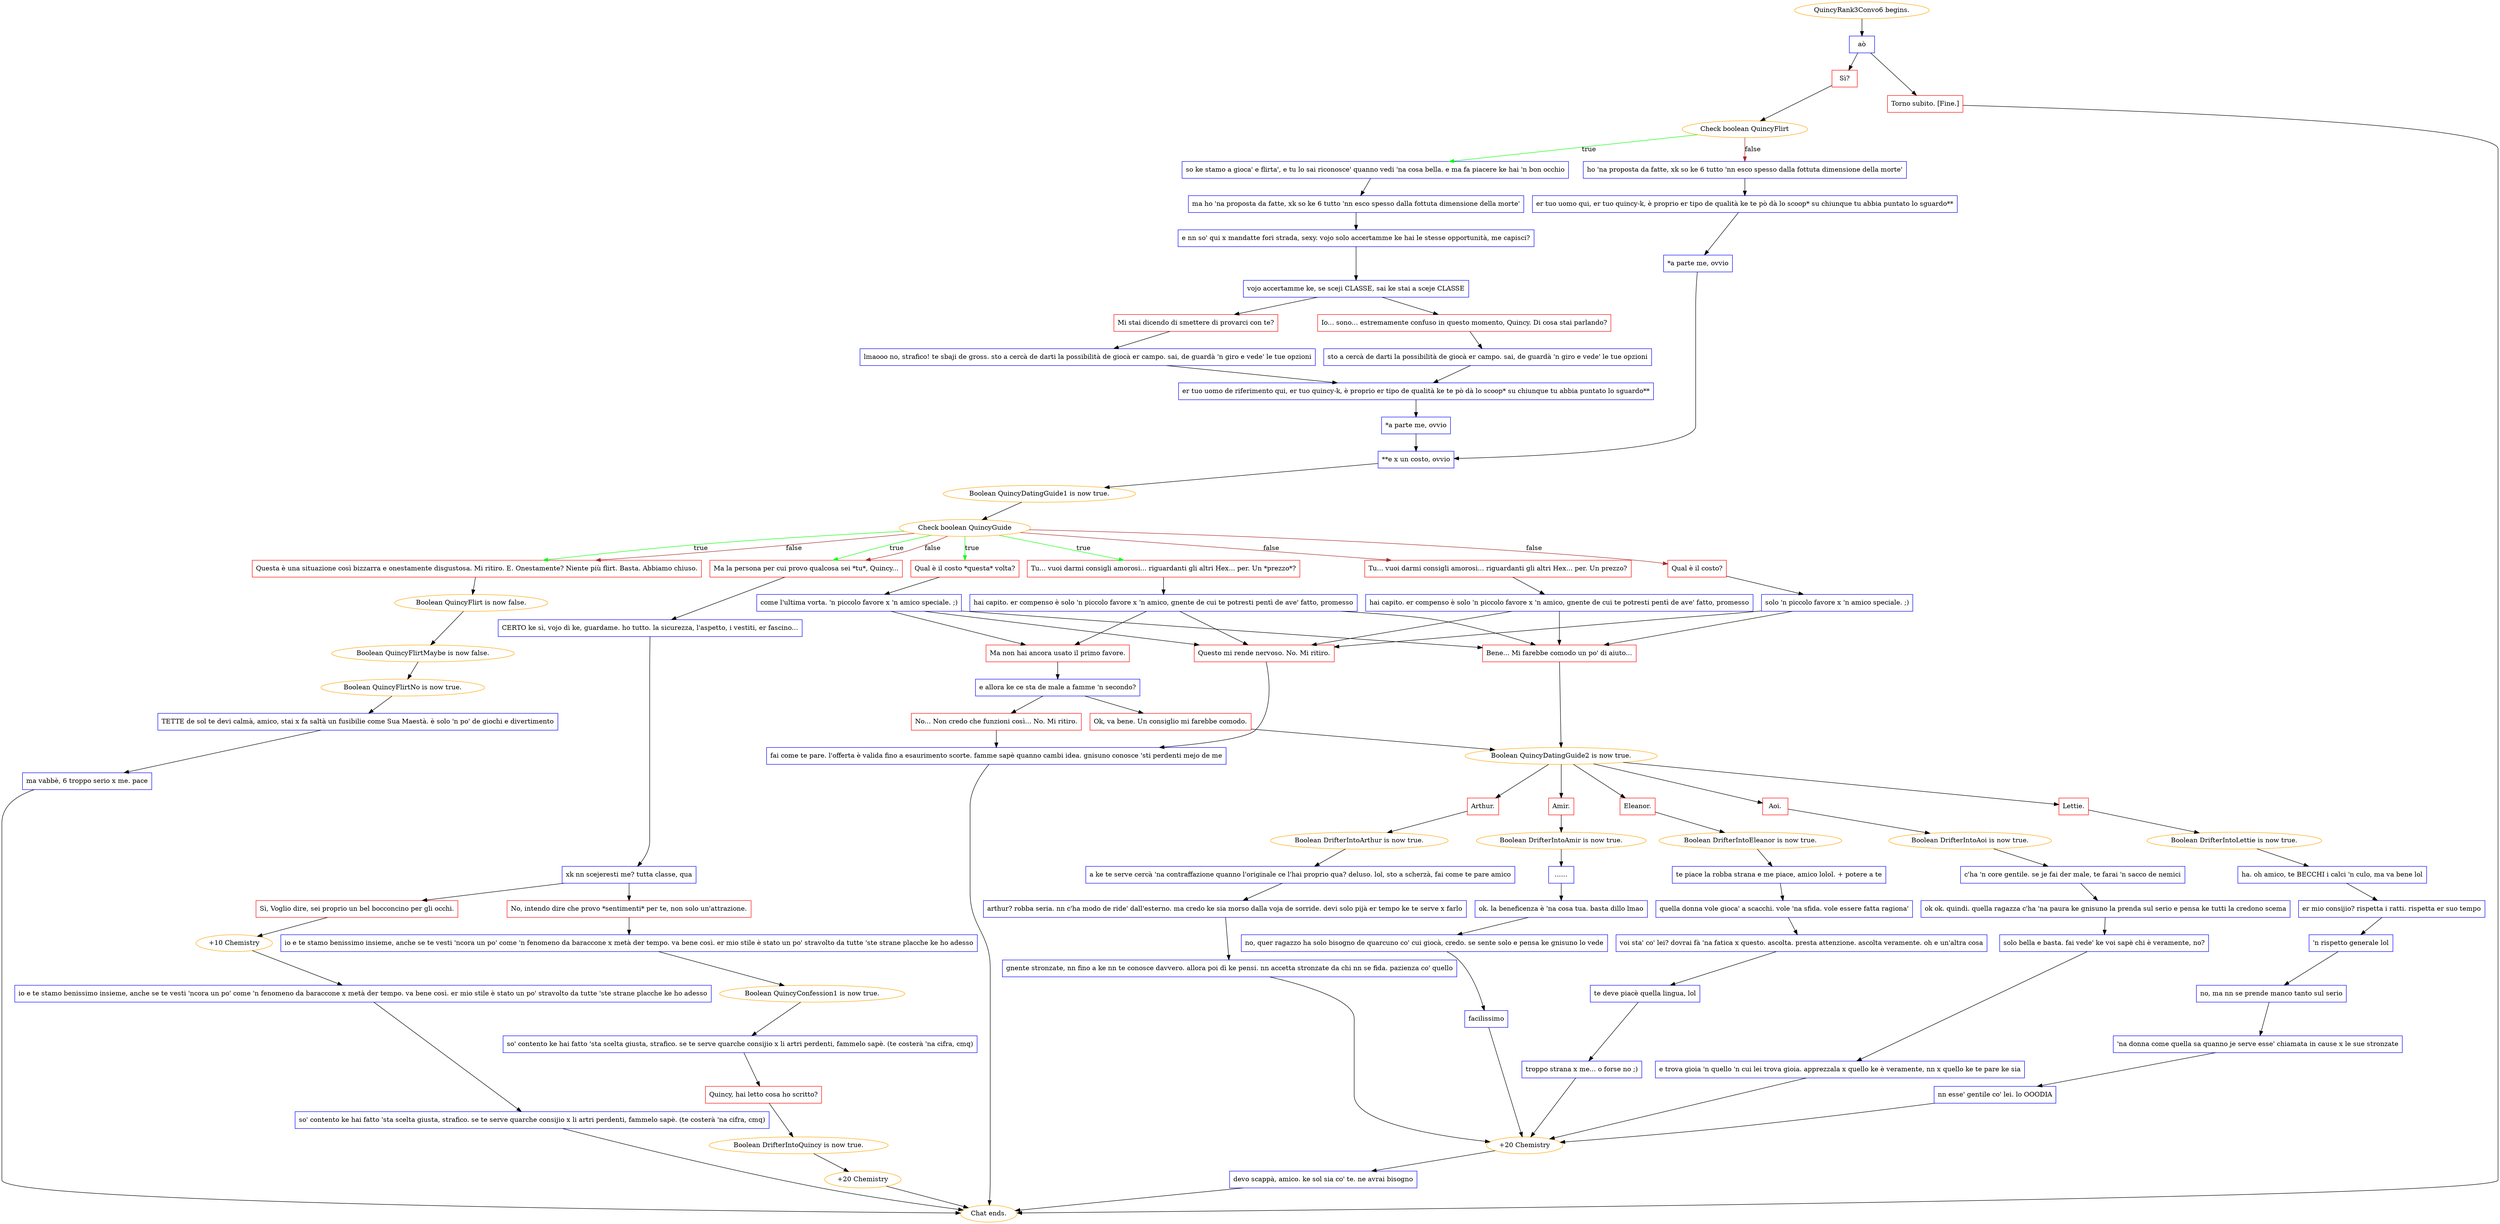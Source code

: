 digraph {
	"QuincyRank3Convo6 begins." [color=orange];
		"QuincyRank3Convo6 begins." -> j4061542877;
	j4061542877 [label="aò",shape=box,color=blue];
		j4061542877 -> j346749420;
		j4061542877 -> j443671717;
	j346749420 [label="Sì?",shape=box,color=red];
		j346749420 -> j1014815872;
	j443671717 [label="Torno subito. [Fine.]",shape=box,color=red];
		j443671717 -> "Chat ends.";
	j1014815872 [label="Check boolean QuincyFlirt",color=orange];
		j1014815872 -> j625461477 [label=true,color=green];
		j1014815872 -> j666322634 [label=false,color=brown];
	"Chat ends." [color=orange];
	j625461477 [label="so ke stamo a gioca' e flirta', e tu lo sai riconosce' quanno vedi 'na cosa bella. e ma fa piacere ke hai 'n bon occhio",shape=box,color=blue];
		j625461477 -> j2284941358;
	j666322634 [label="ho 'na proposta da fatte, xk so ke 6 tutto 'nn esco spesso dalla fottuta dimensione della morte'",shape=box,color=blue];
		j666322634 -> j4018546698;
	j2284941358 [label="ma ho 'na proposta da fatte, xk so ke 6 tutto 'nn esco spesso dalla fottuta dimensione della morte'",shape=box,color=blue];
		j2284941358 -> j1677774756;
	j4018546698 [label="er tuo uomo qui, er tuo quincy-k, è proprio er tipo de qualità ke te pò dà lo scoop* su chiunque tu abbia puntato lo sguardo**",shape=box,color=blue];
		j4018546698 -> j2905945704;
	j1677774756 [label="e nn so' qui x mandatte fori strada, sexy. vojo solo accertamme ke hai le stesse opportunità, me capisci?",shape=box,color=blue];
		j1677774756 -> j656552400;
	j2905945704 [label="*a parte me, ovvio",shape=box,color=blue];
		j2905945704 -> j3720686531;
	j656552400 [label="vojo accertamme ke, se sceji CLASSE, sai ke stai a sceje CLASSE",shape=box,color=blue];
		j656552400 -> j1956083889;
		j656552400 -> j16732824;
	j3720686531 [label="**e x un costo, ovvio",shape=box,color=blue];
		j3720686531 -> j3858156737;
	j1956083889 [label="Io... sono... estremamente confuso in questo momento, Quincy. Di cosa stai parlando?",shape=box,color=red];
		j1956083889 -> j1963707852;
	j16732824 [label="Mi stai dicendo di smettere di provarci con te?",shape=box,color=red];
		j16732824 -> j3688283023;
	j3858156737 [label="Boolean QuincyDatingGuide1 is now true.",color=orange];
		j3858156737 -> j3595540058;
	j1963707852 [label="sto a cercà de darti la possibilità de giocà er campo. sai, de guardà 'n giro e vede' le tue opzioni",shape=box,color=blue];
		j1963707852 -> j4292128149;
	j3688283023 [label="lmaooo no, strafico! te sbaji de gross. sto a cercà de darti la possibilità de giocà er campo. sai, de guardà 'n giro e vede' le tue opzioni",shape=box,color=blue];
		j3688283023 -> j4292128149;
	j3595540058 [label="Check boolean QuincyGuide",color=orange];
		j3595540058 -> j1929557130 [label=true,color=green];
		j3595540058 -> j1795903855 [label=true,color=green];
		j3595540058 -> j525993350 [label=true,color=green];
		j3595540058 -> j1711293533 [label=true,color=green];
		j3595540058 -> j1973167360 [label=false,color=brown];
		j3595540058 -> j580358626 [label=false,color=brown];
		j3595540058 -> j525993350 [label=false,color=brown];
		j3595540058 -> j1711293533 [label=false,color=brown];
	j4292128149 [label="er tuo uomo de riferimento qui, er tuo quincy-k, è proprio er tipo de qualità ke te pò dà lo scoop* su chiunque tu abbia puntato lo sguardo**",shape=box,color=blue];
		j4292128149 -> j2761497944;
	j1929557130 [label="Tu... vuoi darmi consigli amorosi... riguardanti gli altri Hex... per. Un *prezzo*?",shape=box,color=red];
		j1929557130 -> j3697810589;
	j1795903855 [label="Qual è il costo *questa* volta?",shape=box,color=red];
		j1795903855 -> j27948613;
	j525993350 [label="Questa è una situazione così bizzarra e onestamente disgustosa. Mi ritiro. E. Onestamente? Niente più flirt. Basta. Abbiamo chiuso.",shape=box,color=red];
		j525993350 -> j424482458;
	j1711293533 [label="Ma la persona per cui provo qualcosa sei *tu*, Quincy...",shape=box,color=red];
		j1711293533 -> j2459537544;
	j1973167360 [label="Qual è il costo?",shape=box,color=red];
		j1973167360 -> j4204021268;
	j580358626 [label="Tu... vuoi darmi consigli amorosi... riguardanti gli altri Hex... per. Un prezzo?",shape=box,color=red];
		j580358626 -> j1472604414;
	j2761497944 [label="*a parte me, ovvio",shape=box,color=blue];
		j2761497944 -> j3720686531;
	j3697810589 [label="hai capito. er compenso è solo 'n piccolo favore x 'n amico, gnente de cui te potresti pentì de ave' fatto, promesso",shape=box,color=blue];
		j3697810589 -> j78857410;
		j3697810589 -> j611943095;
		j3697810589 -> j2060916706;
	j27948613 [label="come l'ultima vorta. 'n piccolo favore x 'n amico speciale. ;)",shape=box,color=blue];
		j27948613 -> j78857410;
		j27948613 -> j611943095;
		j27948613 -> j2060916706;
	j424482458 [label="Boolean QuincyFlirt is now false.",color=orange];
		j424482458 -> j3754496281;
	j2459537544 [label="CERTO ke sì, vojo dì ke, guardame. ho tutto. la sicurezza, l'aspetto, i vestiti, er fascino...",shape=box,color=blue];
		j2459537544 -> j4126026471;
	j4204021268 [label="solo 'n piccolo favore x 'n amico speciale. ;)",shape=box,color=blue];
		j4204021268 -> j611943095;
		j4204021268 -> j2060916706;
	j1472604414 [label="hai capito. er compenso è solo 'n piccolo favore x 'n amico, gnente de cui te potresti pentì de ave' fatto, promesso",shape=box,color=blue];
		j1472604414 -> j611943095;
		j1472604414 -> j2060916706;
	j78857410 [label="Ma non hai ancora usato il primo favore.",shape=box,color=red];
		j78857410 -> j3243034893;
	j611943095 [label="Questo mi rende nervoso. No. Mi ritiro.",shape=box,color=red];
		j611943095 -> j3887274826;
	j2060916706 [label="Bene... Mi farebbe comodo un po' di aiuto...",shape=box,color=red];
		j2060916706 -> j3319277691;
	j3754496281 [label="Boolean QuincyFlirtMaybe is now false.",color=orange];
		j3754496281 -> j3596369066;
	j4126026471 [label="xk nn scejeresti me? tutta classe, qua",shape=box,color=blue];
		j4126026471 -> j3644499959;
		j4126026471 -> j1155610178;
	j3243034893 [label="e allora ke ce sta de male a famme 'n secondo?",shape=box,color=blue];
		j3243034893 -> j345508156;
		j3243034893 -> j1271177981;
	j3887274826 [label="fai come te pare. l'offerta è valida fino a esaurimento scorte. famme sapè quanno cambi idea. gnisuno conosce 'sti perdenti mejo de me",shape=box,color=blue];
		j3887274826 -> "Chat ends.";
	j3319277691 [label="Boolean QuincyDatingGuide2 is now true.",color=orange];
		j3319277691 -> j3863892690;
		j3319277691 -> j3015691742;
		j3319277691 -> j1581103556;
		j3319277691 -> j866220990;
		j3319277691 -> j1543414790;
	j3596369066 [label="Boolean QuincyFlirtNo is now true.",color=orange];
		j3596369066 -> j3986682956;
	j3644499959 [label="No, intendo dire che provo *sentimenti* per te, non solo un'attrazione.",shape=box,color=red];
		j3644499959 -> j1419086097;
	j1155610178 [label="Sì, Voglio dire, sei proprio un bel bocconcino per gli occhi.",shape=box,color=red];
		j1155610178 -> j957701509;
	j345508156 [label="No... Non credo che funzioni così... No. Mi ritiro.",shape=box,color=red];
		j345508156 -> j3887274826;
	j1271177981 [label="Ok, va bene. Un consiglio mi farebbe comodo.",shape=box,color=red];
		j1271177981 -> j3319277691;
	j3863892690 [label="Lettie.",shape=box,color=red];
		j3863892690 -> j2815078696;
	j3015691742 [label="Arthur.",shape=box,color=red];
		j3015691742 -> j3967129593;
	j1581103556 [label="Amir.",shape=box,color=red];
		j1581103556 -> j1002831836;
	j866220990 [label="Eleanor.",shape=box,color=red];
		j866220990 -> j3999037087;
	j1543414790 [label="Aoi.",shape=box,color=red];
		j1543414790 -> j1630016460;
	j3986682956 [label="TETTE de sol te devi calmà, amico, stai x fa saltà un fusibilie come Sua Maestà. è solo 'n po' de giochi e divertimento",shape=box,color=blue];
		j3986682956 -> j1154194845;
	j1419086097 [label="io e te stamo benissimo insieme, anche se te vesti 'ncora un po' come 'n fenomeno da baraccone x metà der tempo. va bene così. er mio stile è stato un po' stravolto da tutte 'ste strane placche ke ho adesso",shape=box,color=blue];
		j1419086097 -> j1143225901;
	j957701509 [label="+10 Chemistry",color=orange];
		j957701509 -> j818650952;
	j2815078696 [label="Boolean DrifterIntoLettie is now true.",color=orange];
		j2815078696 -> j3906115992;
	j3967129593 [label="Boolean DrifterIntoArthur is now true.",color=orange];
		j3967129593 -> j2537705959;
	j1002831836 [label="Boolean DrifterIntoAmir is now true.",color=orange];
		j1002831836 -> j3268313897;
	j3999037087 [label="Boolean DrifterIntoEleanor is now true.",color=orange];
		j3999037087 -> j3822770845;
	j1630016460 [label="Boolean DrifterIntoAoi is now true.",color=orange];
		j1630016460 -> j44281738;
	j1154194845 [label="ma vabbè, 6 troppo serio x me. pace",shape=box,color=blue];
		j1154194845 -> "Chat ends.";
	j1143225901 [label="Boolean QuincyConfession1 is now true.",color=orange];
		j1143225901 -> j3414710344;
	j818650952 [label="io e te stamo benissimo insieme, anche se te vesti 'ncora un po' come 'n fenomeno da baraccone x metà der tempo. va bene così. er mio stile è stato un po' stravolto da tutte 'ste strane placche ke ho adesso",shape=box,color=blue];
		j818650952 -> j1520529197;
	j3906115992 [label="ha. oh amico, te BECCHI i calci 'n culo, ma va bene lol",shape=box,color=blue];
		j3906115992 -> j2958688750;
	j2537705959 [label="a ke te serve cercà 'na contraffazione quanno l'originale ce l'hai proprio qua? deluso. lol, sto a scherzà, fai come te pare amico",shape=box,color=blue];
		j2537705959 -> j301255765;
	j3268313897 [label="......",shape=box,color=blue];
		j3268313897 -> j1334350478;
	j3822770845 [label="te piace la robba strana e me piace, amico lolol. + potere a te",shape=box,color=blue];
		j3822770845 -> j2108576422;
	j44281738 [label="c'ha 'n core gentile. se je fai der male, te farai 'n sacco de nemici",shape=box,color=blue];
		j44281738 -> j1603074435;
	j3414710344 [label="so' contento ke hai fatto 'sta scelta giusta, strafico. se te serve quarche consijio x li artri perdenti, fammelo sapè. (te costerà 'na cifra, cmq)",shape=box,color=blue];
		j3414710344 -> j3331586845;
	j1520529197 [label="so' contento ke hai fatto 'sta scelta giusta, strafico. se te serve quarche consijio x li artri perdenti, fammelo sapè. (te costerà 'na cifra, cmq)",shape=box,color=blue];
		j1520529197 -> "Chat ends.";
	j2958688750 [label="er mio consijio? rispetta i ratti. rispetta er suo tempo",shape=box,color=blue];
		j2958688750 -> j871782315;
	j301255765 [label="arthur? robba seria. nn c'ha modo de ride' dall'esterno. ma credo ke sia morso dalla voja de sorride. devi solo pijà er tempo ke te serve x farlo",shape=box,color=blue];
		j301255765 -> j1483971192;
	j1334350478 [label="ok. la beneficenza è 'na cosa tua. basta dillo lmao",shape=box,color=blue];
		j1334350478 -> j919376936;
	j2108576422 [label="quella donna vole gioca' a scacchi. vole 'na sfida. vole essere fatta ragiona'",shape=box,color=blue];
		j2108576422 -> j1149747446;
	j1603074435 [label="ok ok. quindi. quella ragazza c'ha 'na paura ke gnisuno la prenda sul serio e pensa ke tutti la credono scema",shape=box,color=blue];
		j1603074435 -> j3145073662;
	j3331586845 [label="Quincy, hai letto cosa ho scritto?",shape=box,color=red];
		j3331586845 -> j359041193;
	j871782315 [label="'n rispetto generale lol",shape=box,color=blue];
		j871782315 -> j3553111401;
	j1483971192 [label="gnente stronzate, nn fino a ke nn te conosce davvero. allora poi dì ke pensi. nn accetta stronzate da chi nn se fida. pazienza co' quello",shape=box,color=blue];
		j1483971192 -> j3704739499;
	j919376936 [label="no, quer ragazzo ha solo bisogno de quarcuno co' cui giocà, credo. se sente solo e pensa ke gnisuno lo vede",shape=box,color=blue];
		j919376936 -> j3763857190;
	j1149747446 [label="voi sta' co' lei? dovrai fà 'na fatica x questo. ascolta. presta attenzione. ascolta veramente. oh e un'altra cosa",shape=box,color=blue];
		j1149747446 -> j3386724553;
	j3145073662 [label="solo bella e basta. fai vede' ke voi sapè chi è veramente, no?",shape=box,color=blue];
		j3145073662 -> j3488386134;
	j359041193 [label="Boolean DrifterIntoQuincy is now true.",color=orange];
		j359041193 -> j367054140;
	j3553111401 [label="no, ma nn se prende manco tanto sul serio",shape=box,color=blue];
		j3553111401 -> j3157841996;
	j3704739499 [label="+20 Chemistry",color=orange];
		j3704739499 -> j800179148;
	j3763857190 [label="facilissimo",shape=box,color=blue];
		j3763857190 -> j3704739499;
	j3386724553 [label="te deve piacè quella lingua, lol",shape=box,color=blue];
		j3386724553 -> j3376652525;
	j3488386134 [label="e trova gioia 'n quello 'n cui lei trova gioia. apprezzala x quello ke è veramente, nn x quello ke te pare ke sia",shape=box,color=blue];
		j3488386134 -> j3704739499;
	j367054140 [label="+20 Chemistry",color=orange];
		j367054140 -> "Chat ends.";
	j3157841996 [label="'na donna come quella sa quanno je serve esse' chiamata in cause x le sue stronzate",shape=box,color=blue];
		j3157841996 -> j1571700714;
	j800179148 [label="devo scappà, amico. ke sol sia co' te. ne avrai bisogno",shape=box,color=blue];
		j800179148 -> "Chat ends.";
	j3376652525 [label="troppo strana x me... o forse no ;)",shape=box,color=blue];
		j3376652525 -> j3704739499;
	j1571700714 [label="nn esse' gentile co' lei. lo OOODIA",shape=box,color=blue];
		j1571700714 -> j3704739499;
}